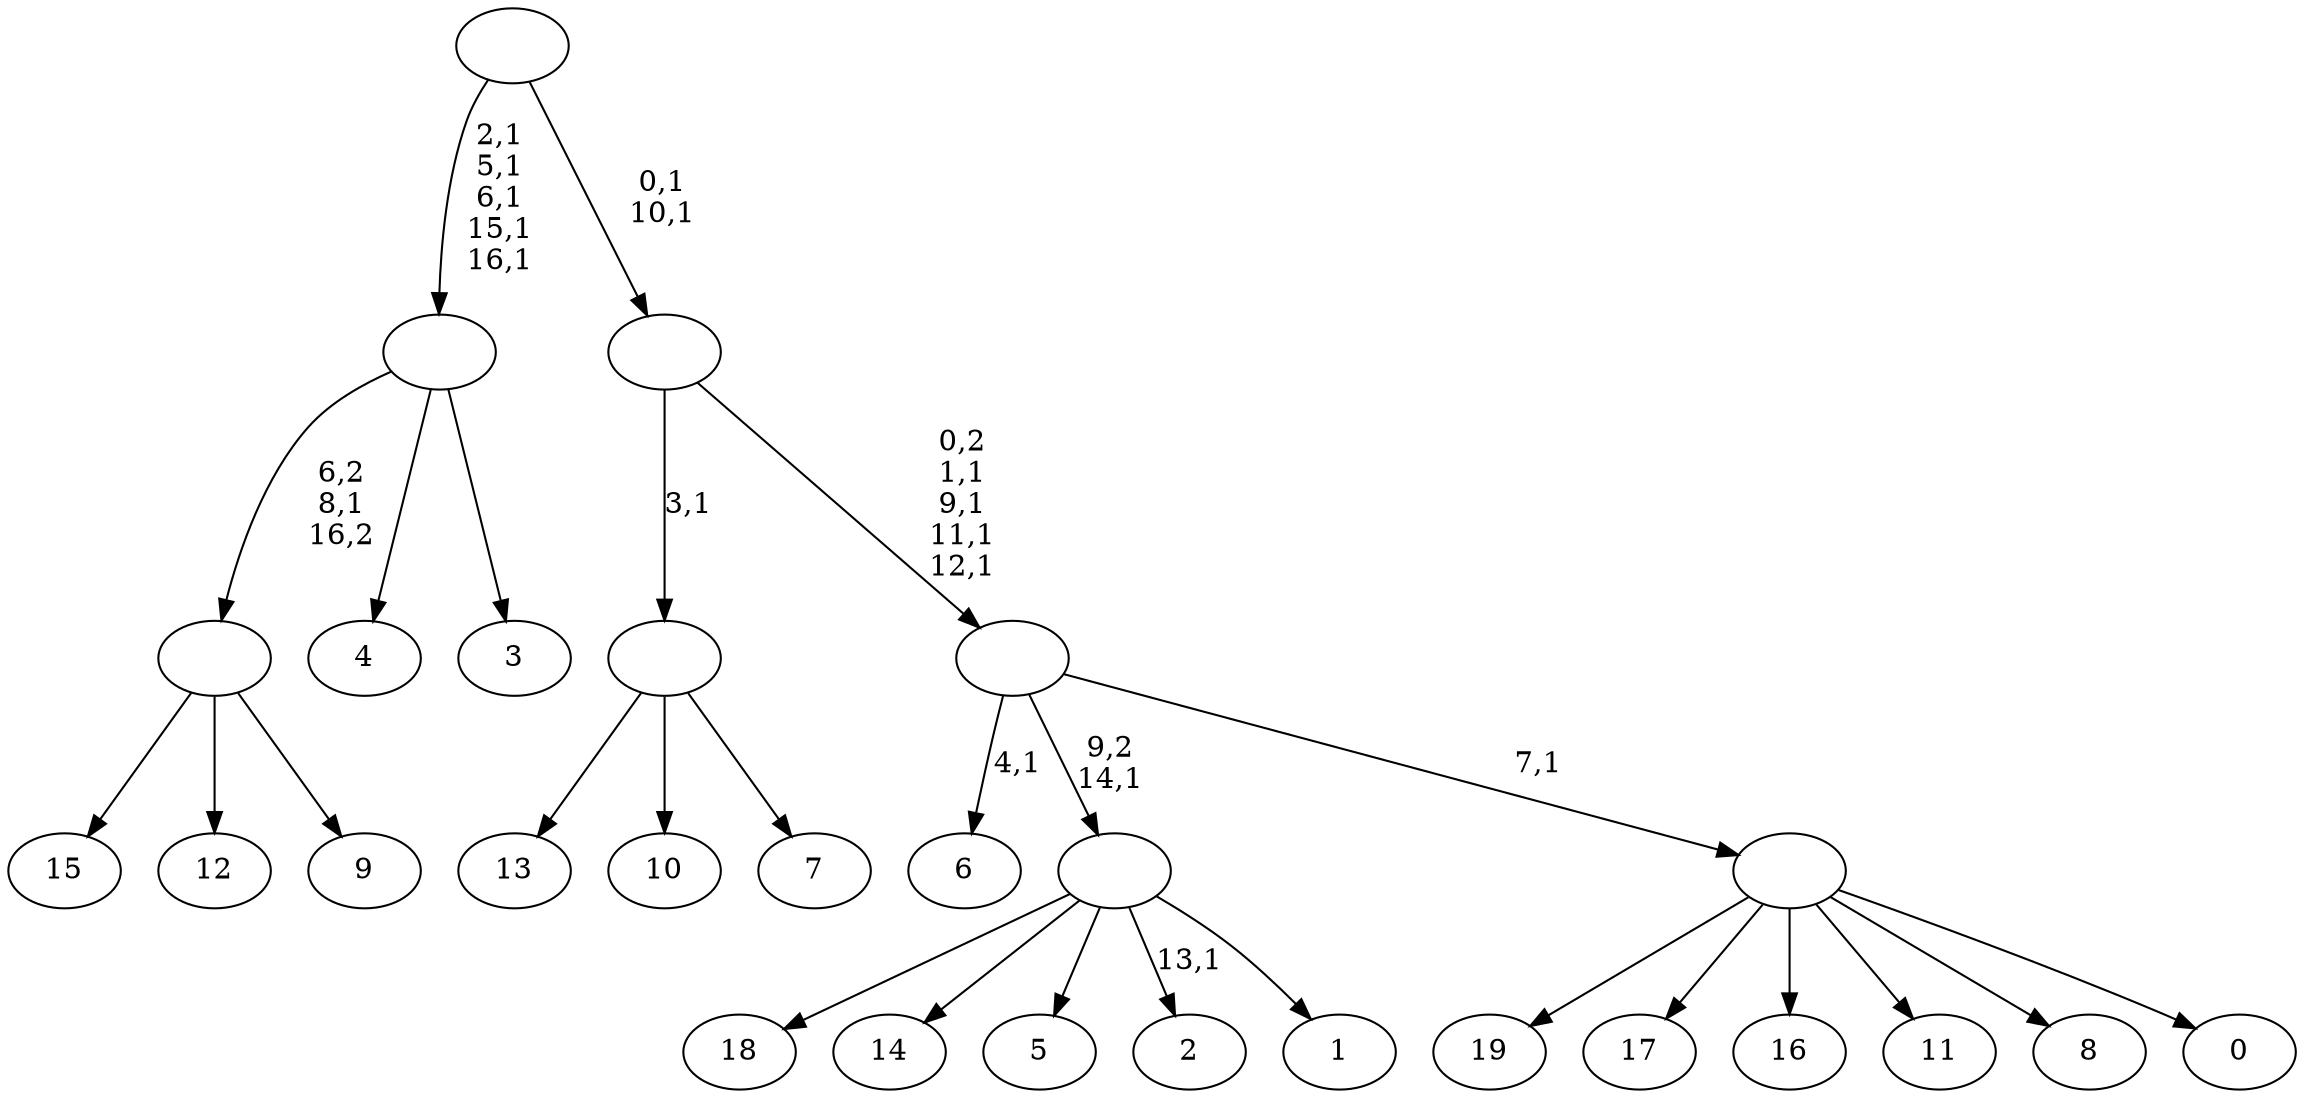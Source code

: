 digraph T {
	37 [label="19"]
	36 [label="18"]
	35 [label="17"]
	34 [label="16"]
	33 [label="15"]
	32 [label="14"]
	31 [label="13"]
	30 [label="12"]
	29 [label="11"]
	28 [label="10"]
	27 [label="9"]
	26 [label=""]
	25 [label="8"]
	24 [label="7"]
	23 [label=""]
	22 [label="6"]
	20 [label="5"]
	19 [label="4"]
	18 [label="3"]
	17 [label=""]
	12 [label="2"]
	10 [label="1"]
	9 [label=""]
	8 [label="0"]
	7 [label=""]
	6 [label=""]
	2 [label=""]
	0 [label=""]
	26 -> 33 [label=""]
	26 -> 30 [label=""]
	26 -> 27 [label=""]
	23 -> 31 [label=""]
	23 -> 28 [label=""]
	23 -> 24 [label=""]
	17 -> 26 [label="6,2\n8,1\n16,2"]
	17 -> 19 [label=""]
	17 -> 18 [label=""]
	9 -> 12 [label="13,1"]
	9 -> 36 [label=""]
	9 -> 32 [label=""]
	9 -> 20 [label=""]
	9 -> 10 [label=""]
	7 -> 37 [label=""]
	7 -> 35 [label=""]
	7 -> 34 [label=""]
	7 -> 29 [label=""]
	7 -> 25 [label=""]
	7 -> 8 [label=""]
	6 -> 22 [label="4,1"]
	6 -> 9 [label="9,2\n14,1"]
	6 -> 7 [label="7,1"]
	2 -> 6 [label="0,2\n1,1\n9,1\n11,1\n12,1"]
	2 -> 23 [label="3,1"]
	0 -> 2 [label="0,1\n10,1"]
	0 -> 17 [label="2,1\n5,1\n6,1\n15,1\n16,1"]
}
